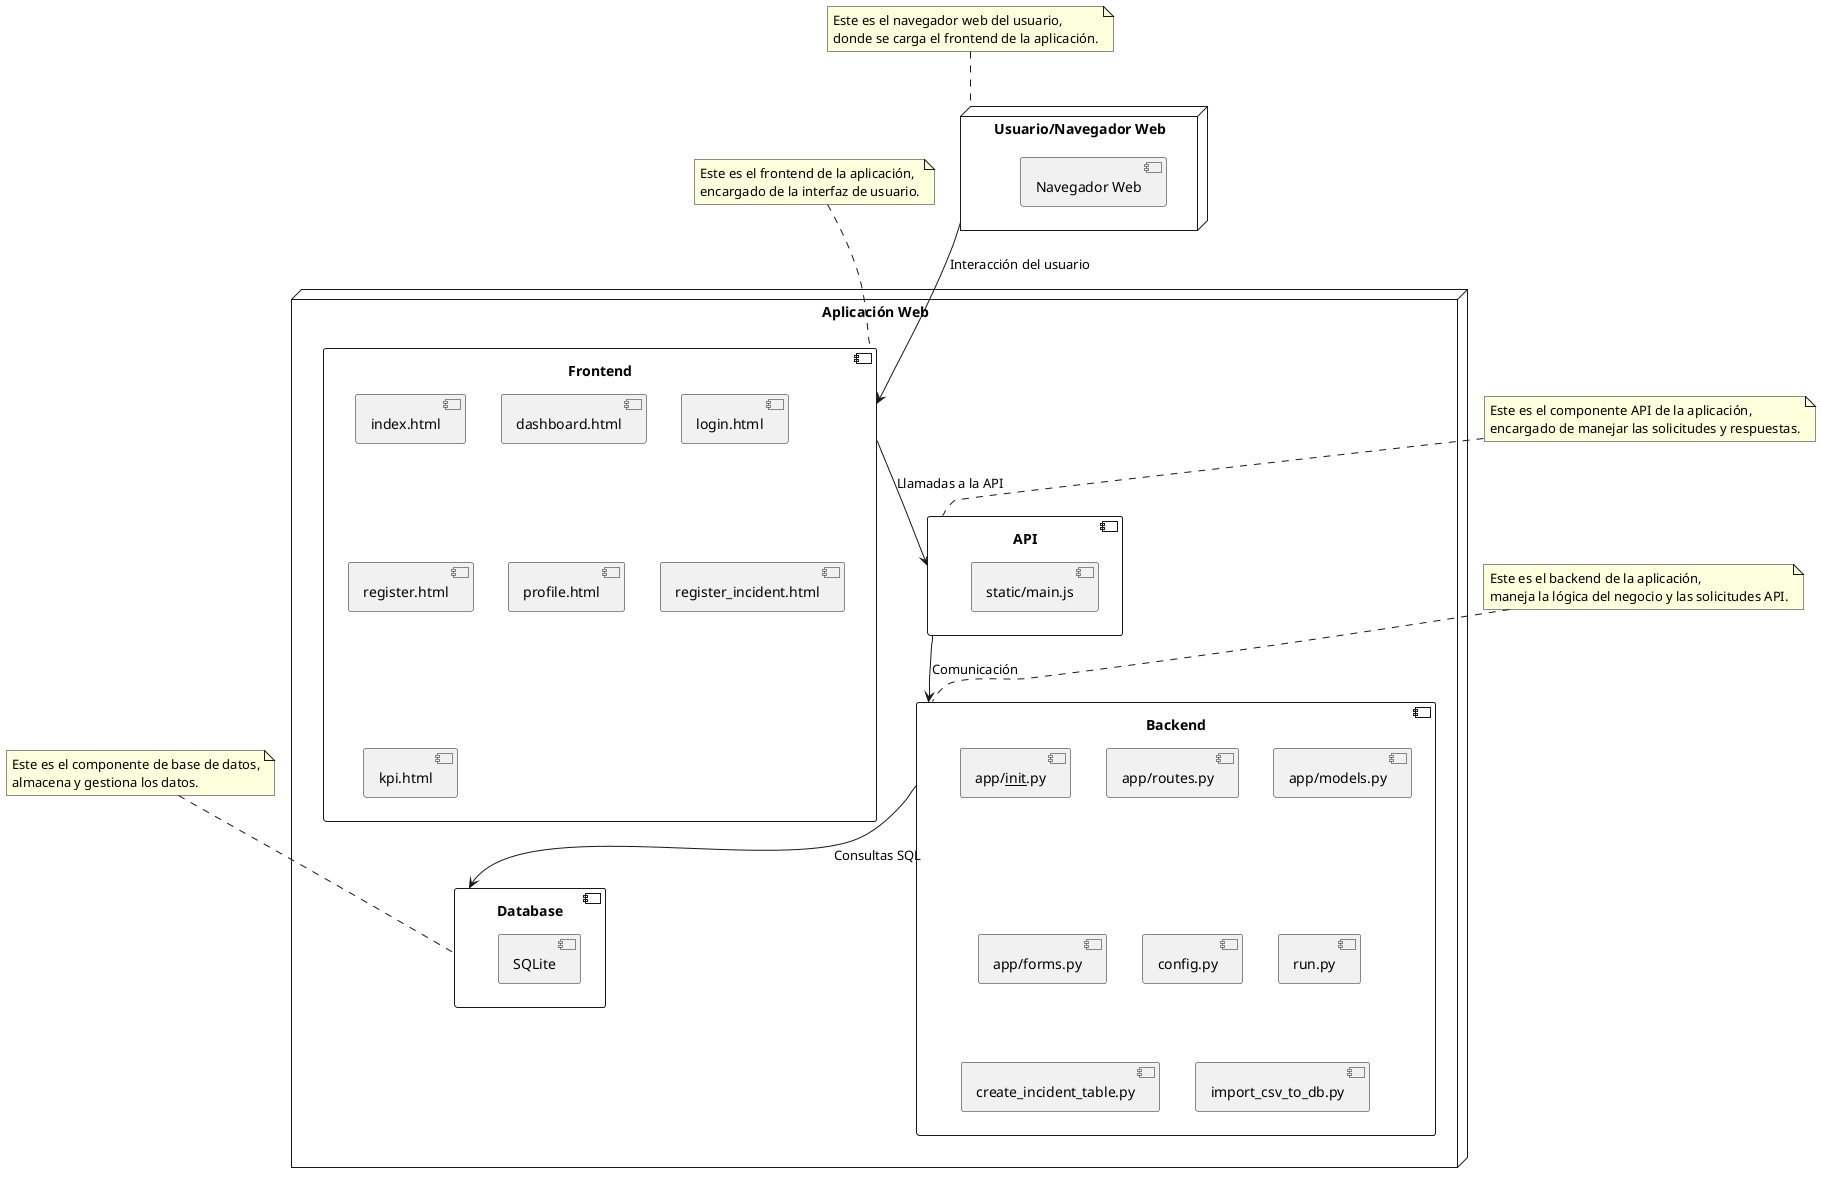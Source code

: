 @startuml

' Definir nodos
node "Usuario/Navegador Web" as Browser {
    [Navegador Web]
}

node "Aplicación Web" {
    component [Frontend] as FE {
        [index.html]
        [dashboard.html]
        [login.html]
        [register.html]
        [profile.html]
        [register_incident.html]
        [kpi.html]
    }

    component "API" as API {
        [static/main.js]
    }

    component [Backend] as BE {
        [app/__init__.py]
        [app/routes.py]
        [app/models.py]
        [app/forms.py]
        [config.py]
        [run.py]
        [create_incident_table.py]
        [import_csv_to_db.py]
    }

    component [Database] as DB {
        [SQLite]
    }
}

' Relaciones entre componentes
Browser --> FE : "Interacción del usuario"
FE --> API : "Llamadas a la API"
API --> BE : "Comunicación"
BE --> DB : "Consultas SQL"

' Agregar notas a los componentes
note top of Browser
  Este es el navegador web del usuario,
  donde se carga el frontend de la aplicación.
end note

note top of FE
  Este es el frontend de la aplicación,
  encargado de la interfaz de usuario.
end note

note top of API
  Este es el componente API de la aplicación,
  encargado de manejar las solicitudes y respuestas.
end note

note top of BE
  Este es el backend de la aplicación,
  maneja la lógica del negocio y las solicitudes API.
end note

note top of DB
  Este es el componente de base de datos,
  almacena y gestiona los datos.
end note

@enduml
